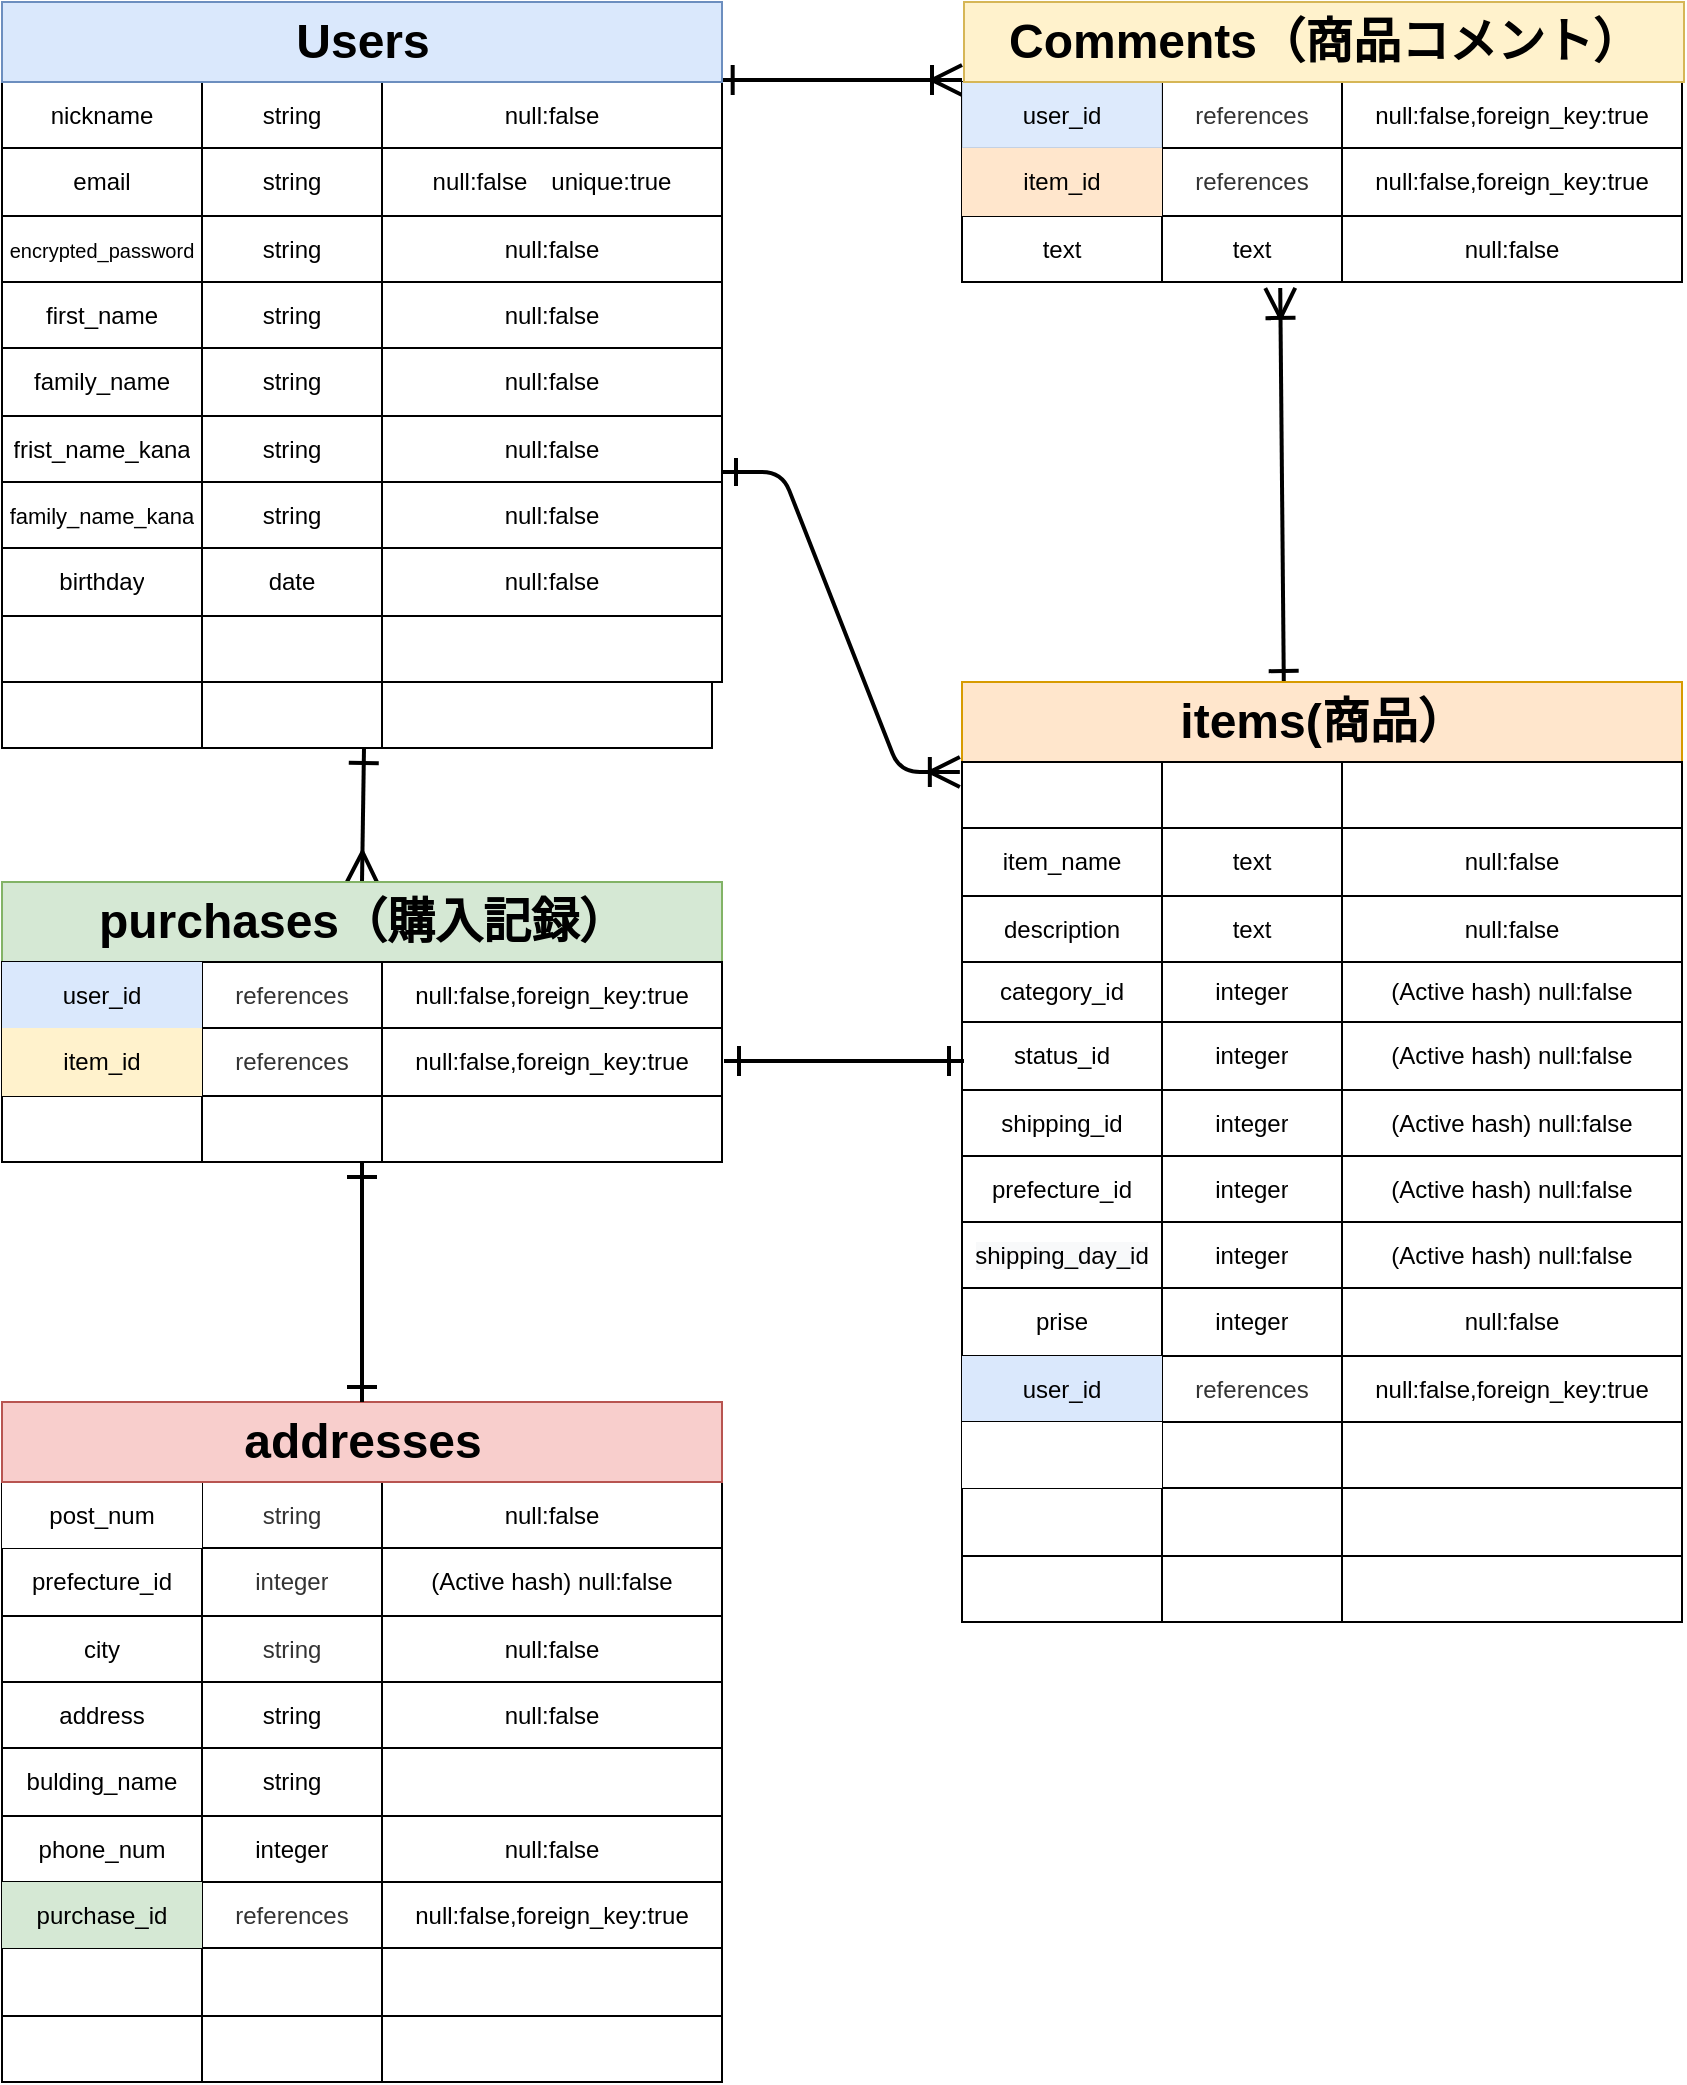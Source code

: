 <mxfile version="14.2.4" type="embed">
    <diagram id="21ZiO3lW2ykVp9BRk3Br" name="ページ1">
        <mxGraphModel dx="968" dy="621" grid="1" gridSize="10" guides="1" tooltips="1" connect="1" arrows="1" fold="1" page="1" pageScale="1" pageWidth="850" pageHeight="1100" math="0" shadow="0">
            <root>
                <mxCell id="0"/>
                <mxCell id="1" parent="0"/>
                <mxCell id="82" value="" style="edgeStyle=entityRelationEdgeStyle;fontSize=12;html=1;endArrow=ERoneToMany;startArrow=ERone;entryX=0;entryY=0.3;entryDx=0;entryDy=0;entryPerimeter=0;endSize=12;startSize=12;startFill=0;exitX=0.994;exitY=0.3;exitDx=0;exitDy=0;exitPerimeter=0;endFill=0;strokeWidth=2;" parent="1" edge="1">
                    <mxGeometry width="100" height="100" relative="1" as="geometry">
                        <mxPoint x="397.84" y="79" as="sourcePoint"/>
                        <mxPoint x="520" y="79" as="targetPoint"/>
                    </mxGeometry>
                </mxCell>
                <mxCell id="83" value="" style="fontSize=12;html=1;endArrow=none;startArrow=none;endSize=10;startSize=10;entryX=0;entryY=0.5;entryDx=0;entryDy=0;strokeColor=none;startFill=0;endFill=0;" parent="1" edge="1">
                    <mxGeometry width="100" height="100" relative="1" as="geometry">
                        <mxPoint x="400" y="585" as="sourcePoint"/>
                        <mxPoint x="520" y="585" as="targetPoint"/>
                    </mxGeometry>
                </mxCell>
                <mxCell id="84" value="" style="edgeStyle=entityRelationEdgeStyle;fontSize=12;html=1;endArrow=ERoneToMany;startSize=11;endSize=12;exitX=1;exitY=0.5;exitDx=0;exitDy=0;strokeWidth=2;startArrow=ERone;startFill=0;entryX=-0.003;entryY=0.152;entryDx=0;entryDy=0;entryPerimeter=0;" parent="1" target="286" edge="1">
                    <mxGeometry width="100" height="100" relative="1" as="geometry">
                        <mxPoint x="400" y="275" as="sourcePoint"/>
                        <mxPoint x="519" y="731" as="targetPoint"/>
                    </mxGeometry>
                </mxCell>
                <mxCell id="86" value="" style="fontSize=12;html=1;endArrow=ERmany;entryX=0.5;entryY=0;entryDx=0;entryDy=0;startSize=12;endSize=12;strokeWidth=2;endFill=0;startArrow=ERone;startFill=0;exitX=0.9;exitY=1;exitDx=0;exitDy=0;exitPerimeter=0;" parent="1" source="441" target="270" edge="1">
                    <mxGeometry width="100" height="100" relative="1" as="geometry">
                        <mxPoint x="170" y="420" as="sourcePoint"/>
                        <mxPoint x="130" y="480" as="targetPoint"/>
                        <Array as="points"/>
                    </mxGeometry>
                </mxCell>
                <mxCell id="88" value="" style="endArrow=ERone;html=1;rounded=0;startArrow=ERoneToMany;startFill=0;endSize=12;startSize=12;strokeWidth=2;exitX=0.442;exitY=1.091;exitDx=0;exitDy=0;exitPerimeter=0;endFill=0;entryX=0.447;entryY=0.05;entryDx=0;entryDy=0;entryPerimeter=0;" parent="1" source="265" target="271" edge="1">
                    <mxGeometry relative="1" as="geometry">
                        <mxPoint x="680" y="200" as="sourcePoint"/>
                        <mxPoint x="680" y="490" as="targetPoint"/>
                    </mxGeometry>
                </mxCell>
                <mxCell id="216" value="" style="shape=table;html=1;whiteSpace=wrap;startSize=0;container=1;collapsible=0;childLayout=tableLayout;" parent="1" vertex="1">
                    <mxGeometry x="40" y="80" width="360" height="100" as="geometry"/>
                </mxCell>
                <mxCell id="217" value="" style="shape=partialRectangle;html=1;whiteSpace=wrap;collapsible=0;dropTarget=0;pointerEvents=0;fillColor=none;top=0;left=0;bottom=0;right=0;points=[[0,0.5],[1,0.5]];portConstraint=eastwest;" parent="216" vertex="1">
                    <mxGeometry width="360" height="33" as="geometry"/>
                </mxCell>
                <mxCell id="218" value="nickname" style="shape=partialRectangle;html=1;whiteSpace=wrap;connectable=0;fillColor=none;top=0;left=0;bottom=0;right=0;overflow=hidden;" parent="217" vertex="1">
                    <mxGeometry width="100" height="33" as="geometry"/>
                </mxCell>
                <mxCell id="219" value="string" style="shape=partialRectangle;html=1;whiteSpace=wrap;connectable=0;fillColor=none;top=0;left=0;bottom=0;right=0;overflow=hidden;" parent="217" vertex="1">
                    <mxGeometry x="100" width="90" height="33" as="geometry"/>
                </mxCell>
                <mxCell id="220" value="null:false" style="shape=partialRectangle;html=1;whiteSpace=wrap;connectable=0;fillColor=none;top=0;left=0;bottom=0;right=0;overflow=hidden;" parent="217" vertex="1">
                    <mxGeometry x="190" width="170" height="33" as="geometry"/>
                </mxCell>
                <mxCell id="221" value="" style="shape=partialRectangle;html=1;whiteSpace=wrap;collapsible=0;dropTarget=0;pointerEvents=0;fillColor=none;top=0;left=0;bottom=0;right=0;points=[[0,0.5],[1,0.5]];portConstraint=eastwest;" parent="216" vertex="1">
                    <mxGeometry y="33" width="360" height="34" as="geometry"/>
                </mxCell>
                <mxCell id="222" value="email" style="shape=partialRectangle;html=1;whiteSpace=wrap;connectable=0;fillColor=none;top=0;left=0;bottom=0;right=0;overflow=hidden;" parent="221" vertex="1">
                    <mxGeometry width="100" height="34" as="geometry"/>
                </mxCell>
                <mxCell id="223" value="string" style="shape=partialRectangle;html=1;whiteSpace=wrap;connectable=0;fillColor=none;top=0;left=0;bottom=0;right=0;overflow=hidden;" parent="221" vertex="1">
                    <mxGeometry x="100" width="90" height="34" as="geometry"/>
                </mxCell>
                <mxCell id="224" value="null:false　unique:true" style="shape=partialRectangle;html=1;whiteSpace=wrap;connectable=0;fillColor=none;top=0;left=0;bottom=0;right=0;overflow=hidden;" parent="221" vertex="1">
                    <mxGeometry x="190" width="170" height="34" as="geometry"/>
                </mxCell>
                <mxCell id="225" value="" style="shape=partialRectangle;html=1;whiteSpace=wrap;collapsible=0;dropTarget=0;pointerEvents=0;fillColor=none;top=0;left=0;bottom=0;right=0;points=[[0,0.5],[1,0.5]];portConstraint=eastwest;" parent="216" vertex="1">
                    <mxGeometry y="67" width="360" height="33" as="geometry"/>
                </mxCell>
                <mxCell id="226" value="&lt;font style=&quot;font-size: 10px&quot;&gt;encrypted_password&lt;/font&gt;" style="shape=partialRectangle;html=1;whiteSpace=wrap;connectable=0;fillColor=none;top=0;left=0;bottom=0;right=0;overflow=hidden;" parent="225" vertex="1">
                    <mxGeometry width="100" height="33" as="geometry"/>
                </mxCell>
                <mxCell id="227" value="string" style="shape=partialRectangle;html=1;whiteSpace=wrap;connectable=0;fillColor=none;top=0;left=0;bottom=0;right=0;overflow=hidden;" parent="225" vertex="1">
                    <mxGeometry x="100" width="90" height="33" as="geometry"/>
                </mxCell>
                <mxCell id="228" value="null:false" style="shape=partialRectangle;html=1;whiteSpace=wrap;connectable=0;fillColor=none;top=0;left=0;bottom=0;right=0;overflow=hidden;" parent="225" vertex="1">
                    <mxGeometry x="190" width="170" height="33" as="geometry"/>
                </mxCell>
                <mxCell id="229" value="" style="shape=table;html=1;whiteSpace=wrap;startSize=0;container=1;collapsible=0;childLayout=tableLayout;" parent="1" vertex="1">
                    <mxGeometry x="40" y="180" width="360" height="100" as="geometry"/>
                </mxCell>
                <mxCell id="230" value="" style="shape=partialRectangle;html=1;whiteSpace=wrap;collapsible=0;dropTarget=0;pointerEvents=0;fillColor=none;top=0;left=0;bottom=0;right=0;points=[[0,0.5],[1,0.5]];portConstraint=eastwest;" parent="229" vertex="1">
                    <mxGeometry width="360" height="33" as="geometry"/>
                </mxCell>
                <mxCell id="231" value="first_name" style="shape=partialRectangle;html=1;whiteSpace=wrap;connectable=0;fillColor=none;top=0;left=0;bottom=0;right=0;overflow=hidden;" parent="230" vertex="1">
                    <mxGeometry width="100" height="33" as="geometry"/>
                </mxCell>
                <mxCell id="232" value="string" style="shape=partialRectangle;html=1;whiteSpace=wrap;connectable=0;fillColor=none;top=0;left=0;bottom=0;right=0;overflow=hidden;" parent="230" vertex="1">
                    <mxGeometry x="100" width="90" height="33" as="geometry"/>
                </mxCell>
                <mxCell id="233" value="&lt;span&gt;null:false&lt;/span&gt;" style="shape=partialRectangle;html=1;whiteSpace=wrap;connectable=0;fillColor=none;top=0;left=0;bottom=0;right=0;overflow=hidden;" parent="230" vertex="1">
                    <mxGeometry x="190" width="170" height="33" as="geometry"/>
                </mxCell>
                <mxCell id="234" value="" style="shape=partialRectangle;html=1;whiteSpace=wrap;collapsible=0;dropTarget=0;pointerEvents=0;fillColor=none;top=0;left=0;bottom=0;right=0;points=[[0,0.5],[1,0.5]];portConstraint=eastwest;" parent="229" vertex="1">
                    <mxGeometry y="33" width="360" height="34" as="geometry"/>
                </mxCell>
                <mxCell id="235" value="family_name" style="shape=partialRectangle;html=1;whiteSpace=wrap;connectable=0;fillColor=none;top=0;left=0;bottom=0;right=0;overflow=hidden;" parent="234" vertex="1">
                    <mxGeometry width="100" height="34" as="geometry"/>
                </mxCell>
                <mxCell id="236" value="string" style="shape=partialRectangle;html=1;whiteSpace=wrap;connectable=0;fillColor=none;top=0;left=0;bottom=0;right=0;overflow=hidden;" parent="234" vertex="1">
                    <mxGeometry x="100" width="90" height="34" as="geometry"/>
                </mxCell>
                <mxCell id="237" value="&lt;span&gt;null:false&lt;/span&gt;" style="shape=partialRectangle;html=1;whiteSpace=wrap;connectable=0;fillColor=none;top=0;left=0;bottom=0;right=0;overflow=hidden;" parent="234" vertex="1">
                    <mxGeometry x="190" width="170" height="34" as="geometry"/>
                </mxCell>
                <mxCell id="238" value="" style="shape=partialRectangle;html=1;whiteSpace=wrap;collapsible=0;dropTarget=0;pointerEvents=0;fillColor=none;top=0;left=0;bottom=0;right=0;points=[[0,0.5],[1,0.5]];portConstraint=eastwest;" parent="229" vertex="1">
                    <mxGeometry y="67" width="360" height="33" as="geometry"/>
                </mxCell>
                <mxCell id="239" value="frist_name_kana" style="shape=partialRectangle;html=1;whiteSpace=wrap;connectable=0;fillColor=none;top=0;left=0;bottom=0;right=0;overflow=hidden;" parent="238" vertex="1">
                    <mxGeometry width="100" height="33" as="geometry"/>
                </mxCell>
                <mxCell id="240" value="&lt;span&gt;string&lt;/span&gt;" style="shape=partialRectangle;html=1;whiteSpace=wrap;connectable=0;fillColor=none;top=0;left=0;bottom=0;right=0;overflow=hidden;" parent="238" vertex="1">
                    <mxGeometry x="100" width="90" height="33" as="geometry"/>
                </mxCell>
                <mxCell id="241" value="&lt;span&gt;null:false&lt;/span&gt;" style="shape=partialRectangle;html=1;whiteSpace=wrap;connectable=0;fillColor=none;top=0;left=0;bottom=0;right=0;overflow=hidden;" parent="238" vertex="1">
                    <mxGeometry x="190" width="170" height="33" as="geometry"/>
                </mxCell>
                <mxCell id="242" value="" style="shape=table;html=1;whiteSpace=wrap;startSize=0;container=1;collapsible=0;childLayout=tableLayout;" parent="1" vertex="1">
                    <mxGeometry x="40" y="280" width="360" height="100" as="geometry"/>
                </mxCell>
                <mxCell id="243" value="" style="shape=partialRectangle;html=1;whiteSpace=wrap;collapsible=0;dropTarget=0;pointerEvents=0;fillColor=none;top=0;left=0;bottom=0;right=0;points=[[0,0.5],[1,0.5]];portConstraint=eastwest;" parent="242" vertex="1">
                    <mxGeometry width="360" height="33" as="geometry"/>
                </mxCell>
                <mxCell id="244" value="&lt;font style=&quot;font-size: 11px&quot;&gt;family_name_kana&lt;/font&gt;" style="shape=partialRectangle;html=1;whiteSpace=wrap;connectable=0;fillColor=none;top=0;left=0;bottom=0;right=0;overflow=hidden;" parent="243" vertex="1">
                    <mxGeometry width="100" height="33" as="geometry"/>
                </mxCell>
                <mxCell id="245" value="&lt;span&gt;string&lt;/span&gt;" style="shape=partialRectangle;html=1;whiteSpace=wrap;connectable=0;fillColor=none;top=0;left=0;bottom=0;right=0;overflow=hidden;" parent="243" vertex="1">
                    <mxGeometry x="100" width="90" height="33" as="geometry"/>
                </mxCell>
                <mxCell id="246" value="&lt;span&gt;null:false&lt;/span&gt;" style="shape=partialRectangle;html=1;whiteSpace=wrap;connectable=0;fillColor=none;top=0;left=0;bottom=0;right=0;overflow=hidden;" parent="243" vertex="1">
                    <mxGeometry x="190" width="170" height="33" as="geometry"/>
                </mxCell>
                <mxCell id="247" value="" style="shape=partialRectangle;html=1;whiteSpace=wrap;collapsible=0;dropTarget=0;pointerEvents=0;fillColor=none;top=0;left=0;bottom=0;right=0;points=[[0,0.5],[1,0.5]];portConstraint=eastwest;" parent="242" vertex="1">
                    <mxGeometry y="33" width="360" height="34" as="geometry"/>
                </mxCell>
                <mxCell id="248" value="birthday" style="shape=partialRectangle;html=1;whiteSpace=wrap;connectable=0;fillColor=none;top=0;left=0;bottom=0;right=0;overflow=hidden;" parent="247" vertex="1">
                    <mxGeometry width="100" height="34" as="geometry"/>
                </mxCell>
                <mxCell id="249" value="date" style="shape=partialRectangle;html=1;whiteSpace=wrap;connectable=0;fillColor=none;top=0;left=0;bottom=0;right=0;overflow=hidden;" parent="247" vertex="1">
                    <mxGeometry x="100" width="90" height="34" as="geometry"/>
                </mxCell>
                <mxCell id="250" value="&lt;span&gt;null:false&lt;/span&gt;" style="shape=partialRectangle;html=1;whiteSpace=wrap;connectable=0;fillColor=none;top=0;left=0;bottom=0;right=0;overflow=hidden;" parent="247" vertex="1">
                    <mxGeometry x="190" width="170" height="34" as="geometry"/>
                </mxCell>
                <mxCell id="251" value="" style="shape=partialRectangle;html=1;whiteSpace=wrap;collapsible=0;dropTarget=0;pointerEvents=0;fillColor=none;top=0;left=0;bottom=0;right=0;points=[[0,0.5],[1,0.5]];portConstraint=eastwest;" parent="242" vertex="1">
                    <mxGeometry y="67" width="360" height="33" as="geometry"/>
                </mxCell>
                <mxCell id="252" value="" style="shape=partialRectangle;html=1;whiteSpace=wrap;connectable=0;fillColor=none;top=0;left=0;bottom=0;right=0;overflow=hidden;" parent="251" vertex="1">
                    <mxGeometry width="100" height="33" as="geometry"/>
                </mxCell>
                <mxCell id="253" value="" style="shape=partialRectangle;html=1;whiteSpace=wrap;connectable=0;fillColor=none;top=0;left=0;bottom=0;right=0;overflow=hidden;" parent="251" vertex="1">
                    <mxGeometry x="100" width="90" height="33" as="geometry"/>
                </mxCell>
                <mxCell id="254" value="" style="shape=partialRectangle;html=1;whiteSpace=wrap;connectable=0;fillColor=none;top=0;left=0;bottom=0;right=0;overflow=hidden;" parent="251" vertex="1">
                    <mxGeometry x="190" width="170" height="33" as="geometry"/>
                </mxCell>
                <mxCell id="255" value="Users" style="text;fillColor=#dae8fc;html=1;fontSize=24;fontStyle=1;verticalAlign=middle;align=center;strokeColor=#6c8ebf;strokeWidth=1;" parent="1" vertex="1">
                    <mxGeometry x="40" y="40" width="360" height="40" as="geometry"/>
                </mxCell>
                <mxCell id="256" value="" style="shape=table;html=1;whiteSpace=wrap;startSize=0;container=1;collapsible=0;childLayout=tableLayout;swimlaneFillColor=#000000;" parent="1" vertex="1">
                    <mxGeometry x="520" y="80" width="360" height="100" as="geometry"/>
                </mxCell>
                <mxCell id="257" value="" style="shape=partialRectangle;html=1;whiteSpace=wrap;collapsible=0;dropTarget=0;pointerEvents=0;fillColor=none;top=0;left=0;bottom=0;right=0;points=[[0,0.5],[1,0.5]];portConstraint=eastwest;" parent="256" vertex="1">
                    <mxGeometry width="360" height="33" as="geometry"/>
                </mxCell>
                <mxCell id="258" value="user_id" style="shape=partialRectangle;html=1;whiteSpace=wrap;connectable=0;top=0;left=0;bottom=0;right=0;overflow=hidden;perimeterSpacing=0;fillColor=#dae8fc;opacity=90;" parent="257" vertex="1">
                    <mxGeometry width="100" height="33" as="geometry"/>
                </mxCell>
                <mxCell id="259" value="&lt;span style=&quot;color: rgb(51 , 51 , 51) ; text-align: left ; background-color: rgb(255 , 255 , 255)&quot;&gt;references&lt;/span&gt;" style="shape=partialRectangle;html=1;whiteSpace=wrap;connectable=0;fillColor=none;top=0;left=0;bottom=0;right=0;overflow=hidden;" parent="257" vertex="1">
                    <mxGeometry x="100" width="90" height="33" as="geometry"/>
                </mxCell>
                <mxCell id="260" value="&lt;span&gt;null:false,foreign_key:true&lt;/span&gt;" style="shape=partialRectangle;html=1;whiteSpace=wrap;connectable=0;fillColor=none;top=0;left=0;bottom=0;right=0;overflow=hidden;" parent="257" vertex="1">
                    <mxGeometry x="190" width="170" height="33" as="geometry"/>
                </mxCell>
                <mxCell id="261" value="" style="shape=partialRectangle;html=1;whiteSpace=wrap;collapsible=0;dropTarget=0;pointerEvents=0;fillColor=none;top=0;left=0;bottom=0;right=0;points=[[0,0.5],[1,0.5]];portConstraint=eastwest;" parent="256" vertex="1">
                    <mxGeometry y="33" width="360" height="34" as="geometry"/>
                </mxCell>
                <mxCell id="262" value="item_id" style="shape=partialRectangle;html=1;whiteSpace=wrap;connectable=0;fillColor=#ffe6cc;top=0;left=0;bottom=0;right=0;overflow=hidden;strokeColor=#d79b00;" parent="261" vertex="1">
                    <mxGeometry width="100" height="34" as="geometry"/>
                </mxCell>
                <mxCell id="263" value="&lt;span style=&quot;color: rgb(51 , 51 , 51) ; text-align: left ; background-color: rgb(255 , 255 , 255)&quot;&gt;references&lt;/span&gt;" style="shape=partialRectangle;html=1;whiteSpace=wrap;connectable=0;fillColor=none;top=0;left=0;bottom=0;right=0;overflow=hidden;" parent="261" vertex="1">
                    <mxGeometry x="100" width="90" height="34" as="geometry"/>
                </mxCell>
                <mxCell id="264" value="&lt;span&gt;null:false,foreign_key:true&lt;/span&gt;" style="shape=partialRectangle;html=1;whiteSpace=wrap;connectable=0;fillColor=none;top=0;left=0;bottom=0;right=0;overflow=hidden;" parent="261" vertex="1">
                    <mxGeometry x="190" width="170" height="34" as="geometry"/>
                </mxCell>
                <mxCell id="265" value="" style="shape=partialRectangle;html=1;whiteSpace=wrap;collapsible=0;dropTarget=0;pointerEvents=0;fillColor=none;top=0;left=0;bottom=0;right=0;points=[[0,0.5],[1,0.5]];portConstraint=eastwest;" parent="256" vertex="1">
                    <mxGeometry y="67" width="360" height="33" as="geometry"/>
                </mxCell>
                <mxCell id="266" value="text" style="shape=partialRectangle;html=1;whiteSpace=wrap;connectable=0;fillColor=none;top=0;left=0;bottom=0;right=0;overflow=hidden;" parent="265" vertex="1">
                    <mxGeometry width="100" height="33" as="geometry"/>
                </mxCell>
                <mxCell id="267" value="text" style="shape=partialRectangle;html=1;whiteSpace=wrap;connectable=0;fillColor=none;top=0;left=0;bottom=0;right=0;overflow=hidden;" parent="265" vertex="1">
                    <mxGeometry x="100" width="90" height="33" as="geometry"/>
                </mxCell>
                <mxCell id="268" value="null:false" style="shape=partialRectangle;html=1;whiteSpace=wrap;connectable=0;fillColor=none;top=0;left=0;bottom=0;right=0;overflow=hidden;" parent="265" vertex="1">
                    <mxGeometry x="190" width="170" height="33" as="geometry"/>
                </mxCell>
                <mxCell id="269" value="Comments（商品コメント）" style="text;fillColor=#fff2cc;html=1;fontSize=24;fontStyle=1;verticalAlign=middle;align=center;strokeColor=#d6b656;strokeWidth=1;" parent="1" vertex="1">
                    <mxGeometry x="521" y="40" width="360" height="40" as="geometry"/>
                </mxCell>
                <mxCell id="270" value="purchases（購入記録）" style="text;fillColor=#d5e8d4;html=1;fontSize=24;fontStyle=1;verticalAlign=middle;align=center;strokeColor=#82b366;strokeWidth=1;" parent="1" vertex="1">
                    <mxGeometry x="40" y="480" width="360" height="40" as="geometry"/>
                </mxCell>
                <mxCell id="271" value="items(商品）" style="text;fillColor=#ffe6cc;html=1;fontSize=24;fontStyle=1;verticalAlign=middle;align=center;strokeColor=#d79b00;strokeWidth=1;" parent="1" vertex="1">
                    <mxGeometry x="520" y="380" width="360" height="40" as="geometry"/>
                </mxCell>
                <mxCell id="272" value="" style="shape=table;html=1;whiteSpace=wrap;startSize=0;container=1;collapsible=0;childLayout=tableLayout;" parent="1" vertex="1">
                    <mxGeometry x="40" y="520" width="360" height="100" as="geometry"/>
                </mxCell>
                <mxCell id="273" value="" style="shape=partialRectangle;html=1;whiteSpace=wrap;collapsible=0;dropTarget=0;pointerEvents=0;fillColor=none;top=0;left=0;bottom=0;right=0;points=[[0,0.5],[1,0.5]];portConstraint=eastwest;" parent="272" vertex="1">
                    <mxGeometry width="360" height="33" as="geometry"/>
                </mxCell>
                <mxCell id="274" value="user_id" style="shape=partialRectangle;html=1;whiteSpace=wrap;connectable=0;fillColor=#dae8fc;top=0;left=0;bottom=0;right=0;overflow=hidden;strokeColor=#6c8ebf;" parent="273" vertex="1">
                    <mxGeometry width="100" height="33" as="geometry"/>
                </mxCell>
                <mxCell id="275" value="&lt;span style=&quot;color: rgb(51 , 51 , 51) ; text-align: left ; background-color: rgb(255 , 255 , 255)&quot;&gt;references&lt;/span&gt;" style="shape=partialRectangle;html=1;whiteSpace=wrap;connectable=0;fillColor=none;top=0;left=0;bottom=0;right=0;overflow=hidden;" parent="273" vertex="1">
                    <mxGeometry x="100" width="90" height="33" as="geometry"/>
                </mxCell>
                <mxCell id="276" value="null:false,foreign_key:true" style="shape=partialRectangle;html=1;whiteSpace=wrap;connectable=0;fillColor=none;top=0;left=0;bottom=0;right=0;overflow=hidden;" parent="273" vertex="1">
                    <mxGeometry x="190" width="170" height="33" as="geometry"/>
                </mxCell>
                <mxCell id="277" value="" style="shape=partialRectangle;html=1;whiteSpace=wrap;collapsible=0;dropTarget=0;pointerEvents=0;fillColor=none;top=0;left=0;bottom=0;right=0;points=[[0,0.5],[1,0.5]];portConstraint=eastwest;" parent="272" vertex="1">
                    <mxGeometry y="33" width="360" height="34" as="geometry"/>
                </mxCell>
                <mxCell id="278" value="item_id" style="shape=partialRectangle;html=1;whiteSpace=wrap;connectable=0;fillColor=#fff2cc;top=0;left=0;bottom=0;right=0;overflow=hidden;strokeColor=#d6b656;" parent="277" vertex="1">
                    <mxGeometry width="100" height="34" as="geometry"/>
                </mxCell>
                <mxCell id="279" value="&lt;span style=&quot;color: rgb(51 , 51 , 51) ; text-align: left ; background-color: rgb(255 , 255 , 255)&quot;&gt;references&lt;/span&gt;" style="shape=partialRectangle;html=1;whiteSpace=wrap;connectable=0;fillColor=none;top=0;left=0;bottom=0;right=0;overflow=hidden;" parent="277" vertex="1">
                    <mxGeometry x="100" width="90" height="34" as="geometry"/>
                </mxCell>
                <mxCell id="280" value="&lt;span&gt;null:false,foreign_key:true&lt;/span&gt;" style="shape=partialRectangle;html=1;whiteSpace=wrap;connectable=0;fillColor=none;top=0;left=0;bottom=0;right=0;overflow=hidden;" parent="277" vertex="1">
                    <mxGeometry x="190" width="170" height="34" as="geometry"/>
                </mxCell>
                <mxCell id="281" value="" style="shape=partialRectangle;html=1;whiteSpace=wrap;collapsible=0;dropTarget=0;pointerEvents=0;fillColor=none;top=0;left=0;bottom=0;right=0;points=[[0,0.5],[1,0.5]];portConstraint=eastwest;" parent="272" vertex="1">
                    <mxGeometry y="67" width="360" height="33" as="geometry"/>
                </mxCell>
                <mxCell id="282" value="" style="shape=partialRectangle;html=1;whiteSpace=wrap;connectable=0;fillColor=none;top=0;left=0;bottom=0;right=0;overflow=hidden;" parent="281" vertex="1">
                    <mxGeometry width="100" height="33" as="geometry"/>
                </mxCell>
                <mxCell id="283" value="" style="shape=partialRectangle;html=1;whiteSpace=wrap;connectable=0;fillColor=none;top=0;left=0;bottom=0;right=0;overflow=hidden;" parent="281" vertex="1">
                    <mxGeometry x="100" width="90" height="33" as="geometry"/>
                </mxCell>
                <mxCell id="284" value="" style="shape=partialRectangle;html=1;whiteSpace=wrap;connectable=0;fillColor=none;top=0;left=0;bottom=0;right=0;overflow=hidden;" parent="281" vertex="1">
                    <mxGeometry x="190" width="170" height="33" as="geometry"/>
                </mxCell>
                <mxCell id="285" value="" style="shape=table;html=1;whiteSpace=wrap;startSize=0;container=1;collapsible=0;childLayout=tableLayout;" parent="1" vertex="1">
                    <mxGeometry x="520" y="420" width="360" height="100" as="geometry"/>
                </mxCell>
                <mxCell id="286" value="" style="shape=partialRectangle;html=1;whiteSpace=wrap;collapsible=0;dropTarget=0;pointerEvents=0;fillColor=none;top=0;left=0;bottom=0;right=0;points=[[0,0.5],[1,0.5]];portConstraint=eastwest;" parent="285" vertex="1">
                    <mxGeometry width="360" height="33" as="geometry"/>
                </mxCell>
                <mxCell id="287" value="" style="shape=partialRectangle;html=1;whiteSpace=wrap;connectable=0;fillColor=none;top=0;left=0;bottom=0;right=0;overflow=hidden;" parent="286" vertex="1">
                    <mxGeometry width="100" height="33" as="geometry"/>
                </mxCell>
                <mxCell id="288" value="" style="shape=partialRectangle;html=1;whiteSpace=wrap;connectable=0;fillColor=none;top=0;left=0;bottom=0;right=0;overflow=hidden;" parent="286" vertex="1">
                    <mxGeometry x="100" width="90" height="33" as="geometry"/>
                </mxCell>
                <mxCell id="289" value="&lt;div style=&quot;font-family: &amp;#34;menlo&amp;#34; , &amp;#34;monaco&amp;#34; , &amp;#34;courier new&amp;#34; , monospace ; line-height: 18px&quot;&gt;&lt;br&gt;&lt;/div&gt;" style="shape=partialRectangle;html=1;whiteSpace=wrap;connectable=0;fillColor=none;top=0;left=0;bottom=0;right=0;overflow=hidden;" parent="286" vertex="1">
                    <mxGeometry x="190" width="170" height="33" as="geometry"/>
                </mxCell>
                <mxCell id="290" value="" style="shape=partialRectangle;html=1;whiteSpace=wrap;collapsible=0;dropTarget=0;pointerEvents=0;fillColor=none;top=0;left=0;bottom=0;right=0;points=[[0,0.5],[1,0.5]];portConstraint=eastwest;" parent="285" vertex="1">
                    <mxGeometry y="33" width="360" height="34" as="geometry"/>
                </mxCell>
                <mxCell id="291" value="item_name" style="shape=partialRectangle;html=1;whiteSpace=wrap;connectable=0;fillColor=none;top=0;left=0;bottom=0;right=0;overflow=hidden;" parent="290" vertex="1">
                    <mxGeometry width="100" height="34" as="geometry"/>
                </mxCell>
                <mxCell id="292" value="&lt;span&gt;text&lt;/span&gt;" style="shape=partialRectangle;html=1;whiteSpace=wrap;connectable=0;fillColor=none;top=0;left=0;bottom=0;right=0;overflow=hidden;" parent="290" vertex="1">
                    <mxGeometry x="100" width="90" height="34" as="geometry"/>
                </mxCell>
                <mxCell id="293" value="null:false" style="shape=partialRectangle;html=1;whiteSpace=wrap;connectable=0;fillColor=none;top=0;left=0;bottom=0;right=0;overflow=hidden;" parent="290" vertex="1">
                    <mxGeometry x="190" width="170" height="34" as="geometry"/>
                </mxCell>
                <mxCell id="294" value="" style="shape=partialRectangle;html=1;whiteSpace=wrap;collapsible=0;dropTarget=0;pointerEvents=0;fillColor=none;top=0;left=0;bottom=0;right=0;points=[[0,0.5],[1,0.5]];portConstraint=eastwest;" parent="285" vertex="1">
                    <mxGeometry y="67" width="360" height="33" as="geometry"/>
                </mxCell>
                <mxCell id="295" value="description" style="shape=partialRectangle;html=1;whiteSpace=wrap;connectable=0;fillColor=none;top=0;left=0;bottom=0;right=0;overflow=hidden;fontSize=12;" parent="294" vertex="1">
                    <mxGeometry width="100" height="33" as="geometry"/>
                </mxCell>
                <mxCell id="296" value="text" style="shape=partialRectangle;html=1;whiteSpace=wrap;connectable=0;fillColor=none;top=0;left=0;bottom=0;right=0;overflow=hidden;" parent="294" vertex="1">
                    <mxGeometry x="100" width="90" height="33" as="geometry"/>
                </mxCell>
                <mxCell id="297" value="null:false" style="shape=partialRectangle;html=1;whiteSpace=wrap;connectable=0;fillColor=none;top=0;left=0;bottom=0;right=0;overflow=hidden;" parent="294" vertex="1">
                    <mxGeometry x="190" width="170" height="33" as="geometry"/>
                </mxCell>
                <mxCell id="298" value="" style="shape=table;html=1;whiteSpace=wrap;startSize=0;container=1;collapsible=0;childLayout=tableLayout;" parent="1" vertex="1">
                    <mxGeometry x="40" y="880" width="360" height="100" as="geometry"/>
                </mxCell>
                <mxCell id="299" value="" style="shape=partialRectangle;html=1;whiteSpace=wrap;collapsible=0;dropTarget=0;pointerEvents=0;fillColor=none;top=0;left=0;bottom=0;right=0;points=[[0,0.5],[1,0.5]];portConstraint=eastwest;" parent="298" vertex="1">
                    <mxGeometry width="360" height="33" as="geometry"/>
                </mxCell>
                <mxCell id="300" value="address" style="shape=partialRectangle;html=1;whiteSpace=wrap;connectable=0;fillColor=none;top=0;left=0;bottom=0;right=0;overflow=hidden;" parent="299" vertex="1">
                    <mxGeometry width="100" height="33" as="geometry"/>
                </mxCell>
                <mxCell id="301" value="string" style="shape=partialRectangle;html=1;whiteSpace=wrap;connectable=0;fillColor=none;top=0;left=0;bottom=0;right=0;overflow=hidden;" parent="299" vertex="1">
                    <mxGeometry x="100" width="90" height="33" as="geometry"/>
                </mxCell>
                <mxCell id="302" value="&lt;span&gt;null:false&lt;/span&gt;" style="shape=partialRectangle;html=1;whiteSpace=wrap;connectable=0;fillColor=none;top=0;left=0;bottom=0;right=0;overflow=hidden;" parent="299" vertex="1">
                    <mxGeometry x="190" width="170" height="33" as="geometry"/>
                </mxCell>
                <mxCell id="303" value="" style="shape=partialRectangle;html=1;whiteSpace=wrap;collapsible=0;dropTarget=0;pointerEvents=0;fillColor=none;top=0;left=0;bottom=0;right=0;points=[[0,0.5],[1,0.5]];portConstraint=eastwest;" parent="298" vertex="1">
                    <mxGeometry y="33" width="360" height="34" as="geometry"/>
                </mxCell>
                <mxCell id="304" value="bulding_name" style="shape=partialRectangle;html=1;whiteSpace=wrap;connectable=0;fillColor=none;top=0;left=0;bottom=0;right=0;overflow=hidden;" parent="303" vertex="1">
                    <mxGeometry width="100" height="34" as="geometry"/>
                </mxCell>
                <mxCell id="305" value="&lt;span&gt;string&lt;/span&gt;" style="shape=partialRectangle;html=1;whiteSpace=wrap;connectable=0;fillColor=none;top=0;left=0;bottom=0;right=0;overflow=hidden;" parent="303" vertex="1">
                    <mxGeometry x="100" width="90" height="34" as="geometry"/>
                </mxCell>
                <mxCell id="306" value="" style="shape=partialRectangle;html=1;whiteSpace=wrap;connectable=0;fillColor=none;top=0;left=0;bottom=0;right=0;overflow=hidden;" parent="303" vertex="1">
                    <mxGeometry x="190" width="170" height="34" as="geometry"/>
                </mxCell>
                <mxCell id="307" value="" style="shape=partialRectangle;html=1;whiteSpace=wrap;collapsible=0;dropTarget=0;pointerEvents=0;fillColor=none;top=0;left=0;bottom=0;right=0;points=[[0,0.5],[1,0.5]];portConstraint=eastwest;" parent="298" vertex="1">
                    <mxGeometry y="67" width="360" height="33" as="geometry"/>
                </mxCell>
                <mxCell id="308" value="phone_num" style="shape=partialRectangle;html=1;whiteSpace=wrap;connectable=0;fillColor=none;top=0;left=0;bottom=0;right=0;overflow=hidden;" parent="307" vertex="1">
                    <mxGeometry width="100" height="33" as="geometry"/>
                </mxCell>
                <mxCell id="309" value="&lt;span&gt;integer&lt;/span&gt;" style="shape=partialRectangle;html=1;whiteSpace=wrap;connectable=0;fillColor=none;top=0;left=0;bottom=0;right=0;overflow=hidden;" parent="307" vertex="1">
                    <mxGeometry x="100" width="90" height="33" as="geometry"/>
                </mxCell>
                <mxCell id="310" value="&lt;span&gt;null:false&lt;/span&gt;" style="shape=partialRectangle;html=1;whiteSpace=wrap;connectable=0;fillColor=none;top=0;left=0;bottom=0;right=0;overflow=hidden;" parent="307" vertex="1">
                    <mxGeometry x="190" width="170" height="33" as="geometry"/>
                </mxCell>
                <mxCell id="324" value="" style="shape=table;html=1;whiteSpace=wrap;startSize=0;container=1;collapsible=0;childLayout=tableLayout;" parent="1" vertex="1">
                    <mxGeometry x="520" y="520" width="360" height="130" as="geometry"/>
                </mxCell>
                <mxCell id="325" value="" style="shape=partialRectangle;html=1;whiteSpace=wrap;collapsible=0;dropTarget=0;pointerEvents=0;fillColor=none;top=0;left=0;bottom=0;right=0;points=[[0,0.5],[1,0.5]];portConstraint=eastwest;" parent="324" vertex="1">
                    <mxGeometry width="360" height="30" as="geometry"/>
                </mxCell>
                <mxCell id="326" value="category_id" style="shape=partialRectangle;html=1;whiteSpace=wrap;connectable=0;fillColor=none;top=0;left=0;bottom=0;right=0;overflow=hidden;" parent="325" vertex="1">
                    <mxGeometry width="100" height="30" as="geometry"/>
                </mxCell>
                <mxCell id="327" value="integer" style="shape=partialRectangle;html=1;whiteSpace=wrap;connectable=0;fillColor=none;top=0;left=0;bottom=0;right=0;overflow=hidden;" parent="325" vertex="1">
                    <mxGeometry x="100" width="90" height="30" as="geometry"/>
                </mxCell>
                <mxCell id="328" value="(Active hash)&amp;nbsp;null:false" style="shape=partialRectangle;html=1;whiteSpace=wrap;connectable=0;fillColor=none;top=0;left=0;bottom=0;right=0;overflow=hidden;" parent="325" vertex="1">
                    <mxGeometry x="190" width="170" height="30" as="geometry"/>
                </mxCell>
                <mxCell id="329" value="" style="shape=partialRectangle;html=1;whiteSpace=wrap;collapsible=0;dropTarget=0;pointerEvents=0;fillColor=none;top=0;left=0;bottom=0;right=0;points=[[0,0.5],[1,0.5]];portConstraint=eastwest;" parent="324" vertex="1">
                    <mxGeometry y="30" width="360" height="34" as="geometry"/>
                </mxCell>
                <mxCell id="330" value="status_id" style="shape=partialRectangle;html=1;whiteSpace=wrap;connectable=0;fillColor=none;top=0;left=0;bottom=0;right=0;overflow=hidden;" parent="329" vertex="1">
                    <mxGeometry width="100" height="34" as="geometry"/>
                </mxCell>
                <mxCell id="331" value="&lt;span&gt;integer&lt;/span&gt;" style="shape=partialRectangle;html=1;whiteSpace=wrap;connectable=0;fillColor=none;top=0;left=0;bottom=0;right=0;overflow=hidden;" parent="329" vertex="1">
                    <mxGeometry x="100" width="90" height="34" as="geometry"/>
                </mxCell>
                <mxCell id="332" value="(Active hash)&amp;nbsp;null:false" style="shape=partialRectangle;html=1;whiteSpace=wrap;connectable=0;fillColor=none;top=0;left=0;bottom=0;right=0;overflow=hidden;" parent="329" vertex="1">
                    <mxGeometry x="190" width="170" height="34" as="geometry"/>
                </mxCell>
                <mxCell id="403" value="" style="shape=partialRectangle;html=1;whiteSpace=wrap;collapsible=0;dropTarget=0;pointerEvents=0;fillColor=none;top=0;left=0;bottom=0;right=0;points=[[0,0.5],[1,0.5]];portConstraint=eastwest;" parent="324" vertex="1">
                    <mxGeometry y="64" width="360" height="33" as="geometry"/>
                </mxCell>
                <mxCell id="404" value="shipping_id" style="shape=partialRectangle;html=1;whiteSpace=wrap;connectable=0;fillColor=none;top=0;left=0;bottom=0;right=0;overflow=hidden;" parent="403" vertex="1">
                    <mxGeometry width="100" height="33" as="geometry"/>
                </mxCell>
                <mxCell id="405" value="&lt;span&gt;integer&lt;/span&gt;" style="shape=partialRectangle;html=1;whiteSpace=wrap;connectable=0;fillColor=none;top=0;left=0;bottom=0;right=0;overflow=hidden;" parent="403" vertex="1">
                    <mxGeometry x="100" width="90" height="33" as="geometry"/>
                </mxCell>
                <mxCell id="406" value="(Active hash)&amp;nbsp;null:false" style="shape=partialRectangle;html=1;whiteSpace=wrap;connectable=0;fillColor=none;top=0;left=0;bottom=0;right=0;overflow=hidden;" parent="403" vertex="1">
                    <mxGeometry x="190" width="170" height="33" as="geometry"/>
                </mxCell>
                <mxCell id="333" value="" style="shape=partialRectangle;html=1;whiteSpace=wrap;collapsible=0;dropTarget=0;pointerEvents=0;fillColor=none;top=0;left=0;bottom=0;right=0;points=[[0,0.5],[1,0.5]];portConstraint=eastwest;" parent="324" vertex="1">
                    <mxGeometry y="97" width="360" height="33" as="geometry"/>
                </mxCell>
                <mxCell id="334" value="&lt;span&gt;prefecture_id&lt;/span&gt;" style="shape=partialRectangle;html=1;whiteSpace=wrap;connectable=0;fillColor=none;top=0;left=0;bottom=0;right=0;overflow=hidden;" parent="333" vertex="1">
                    <mxGeometry width="100" height="33" as="geometry"/>
                </mxCell>
                <mxCell id="335" value="&lt;span&gt;integer&lt;/span&gt;" style="shape=partialRectangle;html=1;whiteSpace=wrap;connectable=0;fillColor=none;top=0;left=0;bottom=0;right=0;overflow=hidden;" parent="333" vertex="1">
                    <mxGeometry x="100" width="90" height="33" as="geometry"/>
                </mxCell>
                <mxCell id="336" value="(Active hash)&amp;nbsp;null:false" style="shape=partialRectangle;html=1;whiteSpace=wrap;connectable=0;fillColor=none;top=0;left=0;bottom=0;right=0;overflow=hidden;" parent="333" vertex="1">
                    <mxGeometry x="190" width="170" height="33" as="geometry"/>
                </mxCell>
                <mxCell id="337" value="" style="shape=table;html=1;whiteSpace=wrap;startSize=0;container=1;collapsible=0;childLayout=tableLayout;" parent="1" vertex="1">
                    <mxGeometry x="520" y="650" width="360" height="100" as="geometry"/>
                </mxCell>
                <mxCell id="338" value="" style="shape=partialRectangle;html=1;whiteSpace=wrap;collapsible=0;dropTarget=0;pointerEvents=0;fillColor=none;top=0;left=0;bottom=0;right=0;points=[[0,0.5],[1,0.5]];portConstraint=eastwest;" parent="337" vertex="1">
                    <mxGeometry width="360" height="33" as="geometry"/>
                </mxCell>
                <mxCell id="339" value="&lt;span style=&quot;color: rgb(0 , 0 , 0) ; font-family: &amp;#34;helvetica&amp;#34; ; font-size: 12px ; font-style: normal ; font-weight: 400 ; letter-spacing: normal ; text-align: center ; text-indent: 0px ; text-transform: none ; word-spacing: 0px ; background-color: rgb(248 , 249 , 250) ; display: inline ; float: none&quot;&gt;shipping_day_id&lt;/span&gt;" style="shape=partialRectangle;html=1;whiteSpace=wrap;connectable=0;fillColor=none;top=0;left=0;bottom=0;right=0;overflow=hidden;" parent="338" vertex="1">
                    <mxGeometry width="100" height="33" as="geometry"/>
                </mxCell>
                <mxCell id="340" value="&lt;span&gt;integer&lt;/span&gt;" style="shape=partialRectangle;html=1;whiteSpace=wrap;connectable=0;fillColor=none;top=0;left=0;bottom=0;right=0;overflow=hidden;" parent="338" vertex="1">
                    <mxGeometry x="100" width="90" height="33" as="geometry"/>
                </mxCell>
                <mxCell id="341" value="(Active hash)&amp;nbsp;null:false" style="shape=partialRectangle;html=1;whiteSpace=wrap;connectable=0;fillColor=none;top=0;left=0;bottom=0;right=0;overflow=hidden;" parent="338" vertex="1">
                    <mxGeometry x="190" width="170" height="33" as="geometry"/>
                </mxCell>
                <mxCell id="342" value="" style="shape=partialRectangle;html=1;whiteSpace=wrap;collapsible=0;dropTarget=0;pointerEvents=0;fillColor=none;top=0;left=0;bottom=0;right=0;points=[[0,0.5],[1,0.5]];portConstraint=eastwest;" parent="337" vertex="1">
                    <mxGeometry y="33" width="360" height="34" as="geometry"/>
                </mxCell>
                <mxCell id="343" value="&lt;span&gt;prise&lt;/span&gt;" style="shape=partialRectangle;html=1;whiteSpace=wrap;connectable=0;fillColor=none;top=0;left=0;bottom=0;right=0;overflow=hidden;" parent="342" vertex="1">
                    <mxGeometry width="100" height="34" as="geometry"/>
                </mxCell>
                <mxCell id="344" value="integer" style="shape=partialRectangle;html=1;whiteSpace=wrap;connectable=0;fillColor=none;top=0;left=0;bottom=0;right=0;overflow=hidden;" parent="342" vertex="1">
                    <mxGeometry x="100" width="90" height="34" as="geometry"/>
                </mxCell>
                <mxCell id="345" value="null:false" style="shape=partialRectangle;html=1;whiteSpace=wrap;connectable=0;fillColor=none;top=0;left=0;bottom=0;right=0;overflow=hidden;" parent="342" vertex="1">
                    <mxGeometry x="190" width="170" height="34" as="geometry"/>
                </mxCell>
                <mxCell id="346" value="" style="shape=partialRectangle;html=1;whiteSpace=wrap;collapsible=0;dropTarget=0;pointerEvents=0;fillColor=none;top=0;left=0;bottom=0;right=0;points=[[0,0.5],[1,0.5]];portConstraint=eastwest;" parent="337" vertex="1">
                    <mxGeometry y="67" width="360" height="33" as="geometry"/>
                </mxCell>
                <mxCell id="347" value="user_id" style="shape=partialRectangle;html=1;whiteSpace=wrap;connectable=0;fillColor=#dae8fc;top=0;left=0;bottom=0;right=0;overflow=hidden;strokeColor=#6c8ebf;" parent="346" vertex="1">
                    <mxGeometry width="100" height="33" as="geometry"/>
                </mxCell>
                <mxCell id="348" value="&lt;span style=&quot;color: rgb(51 , 51 , 51) ; text-align: left ; background-color: rgb(255 , 255 , 255)&quot;&gt;references&lt;/span&gt;" style="shape=partialRectangle;html=1;whiteSpace=wrap;connectable=0;fillColor=none;top=0;left=0;bottom=0;right=0;overflow=hidden;" parent="346" vertex="1">
                    <mxGeometry x="100" width="90" height="33" as="geometry"/>
                </mxCell>
                <mxCell id="349" value="&lt;span&gt;null:false,foreign_key:true&lt;/span&gt;" style="shape=partialRectangle;html=1;whiteSpace=wrap;connectable=0;fillColor=none;top=0;left=0;bottom=0;right=0;overflow=hidden;" parent="346" vertex="1">
                    <mxGeometry x="190" width="170" height="33" as="geometry"/>
                </mxCell>
                <mxCell id="376" value="" style="shape=table;html=1;whiteSpace=wrap;startSize=0;container=1;collapsible=0;childLayout=tableLayout;" parent="1" vertex="1">
                    <mxGeometry x="520" y="750" width="360" height="100" as="geometry"/>
                </mxCell>
                <mxCell id="377" value="" style="shape=partialRectangle;html=1;whiteSpace=wrap;collapsible=0;dropTarget=0;pointerEvents=0;fillColor=none;top=0;left=0;bottom=0;right=0;points=[[0,0.5],[1,0.5]];portConstraint=eastwest;" parent="376" vertex="1">
                    <mxGeometry width="360" height="33" as="geometry"/>
                </mxCell>
                <mxCell id="378" value="" style="shape=partialRectangle;html=1;whiteSpace=wrap;connectable=0;top=0;left=0;bottom=0;right=0;overflow=hidden;fillColor=#FFFFFF;perimeterSpacing=1;" parent="377" vertex="1">
                    <mxGeometry width="100" height="33" as="geometry"/>
                </mxCell>
                <mxCell id="379" value="" style="shape=partialRectangle;html=1;whiteSpace=wrap;connectable=0;fillColor=none;top=0;left=0;bottom=0;right=0;overflow=hidden;" parent="377" vertex="1">
                    <mxGeometry x="100" width="90" height="33" as="geometry"/>
                </mxCell>
                <mxCell id="380" value="" style="shape=partialRectangle;html=1;whiteSpace=wrap;connectable=0;fillColor=none;top=0;left=0;bottom=0;right=0;overflow=hidden;" parent="377" vertex="1">
                    <mxGeometry x="190" width="170" height="33" as="geometry"/>
                </mxCell>
                <mxCell id="381" value="" style="shape=partialRectangle;html=1;whiteSpace=wrap;collapsible=0;dropTarget=0;pointerEvents=0;fillColor=none;top=0;left=0;bottom=0;right=0;points=[[0,0.5],[1,0.5]];portConstraint=eastwest;" parent="376" vertex="1">
                    <mxGeometry y="33" width="360" height="34" as="geometry"/>
                </mxCell>
                <mxCell id="382" value="" style="shape=partialRectangle;html=1;whiteSpace=wrap;connectable=0;fillColor=none;top=0;left=0;bottom=0;right=0;overflow=hidden;" parent="381" vertex="1">
                    <mxGeometry width="100" height="34" as="geometry"/>
                </mxCell>
                <mxCell id="383" value="" style="shape=partialRectangle;html=1;whiteSpace=wrap;connectable=0;fillColor=none;top=0;left=0;bottom=0;right=0;overflow=hidden;" parent="381" vertex="1">
                    <mxGeometry x="100" width="90" height="34" as="geometry"/>
                </mxCell>
                <mxCell id="384" value="" style="shape=partialRectangle;html=1;whiteSpace=wrap;connectable=0;fillColor=none;top=0;left=0;bottom=0;right=0;overflow=hidden;" parent="381" vertex="1">
                    <mxGeometry x="190" width="170" height="34" as="geometry"/>
                </mxCell>
                <mxCell id="385" value="" style="shape=partialRectangle;html=1;whiteSpace=wrap;collapsible=0;dropTarget=0;pointerEvents=0;fillColor=none;top=0;left=0;bottom=0;right=0;points=[[0,0.5],[1,0.5]];portConstraint=eastwest;" parent="376" vertex="1">
                    <mxGeometry y="67" width="360" height="33" as="geometry"/>
                </mxCell>
                <mxCell id="386" value="" style="shape=partialRectangle;html=1;whiteSpace=wrap;connectable=0;fillColor=none;top=0;left=0;bottom=0;right=0;overflow=hidden;" parent="385" vertex="1">
                    <mxGeometry width="100" height="33" as="geometry"/>
                </mxCell>
                <mxCell id="387" value="" style="shape=partialRectangle;html=1;whiteSpace=wrap;connectable=0;fillColor=none;top=0;left=0;bottom=0;right=0;overflow=hidden;" parent="385" vertex="1">
                    <mxGeometry x="100" width="90" height="33" as="geometry"/>
                </mxCell>
                <mxCell id="388" value="" style="shape=partialRectangle;html=1;whiteSpace=wrap;connectable=0;fillColor=none;top=0;left=0;bottom=0;right=0;overflow=hidden;" parent="385" vertex="1">
                    <mxGeometry x="190" width="170" height="33" as="geometry"/>
                </mxCell>
                <mxCell id="390" value="" style="shape=table;html=1;whiteSpace=wrap;startSize=0;container=1;collapsible=0;childLayout=tableLayout;" parent="1" vertex="1">
                    <mxGeometry x="40" y="780" width="360" height="100" as="geometry"/>
                </mxCell>
                <mxCell id="391" value="" style="shape=partialRectangle;html=1;whiteSpace=wrap;collapsible=0;dropTarget=0;pointerEvents=0;fillColor=none;top=0;left=0;bottom=0;right=0;points=[[0,0.5],[1,0.5]];portConstraint=eastwest;" parent="390" vertex="1">
                    <mxGeometry width="360" height="33" as="geometry"/>
                </mxCell>
                <mxCell id="392" value="post_num" style="shape=partialRectangle;html=1;whiteSpace=wrap;connectable=0;top=0;left=0;bottom=0;right=0;overflow=hidden;strokeColor=#d79b00;fillColor=#FFFFFF;" parent="391" vertex="1">
                    <mxGeometry width="100" height="33" as="geometry"/>
                </mxCell>
                <mxCell id="393" value="&lt;span style=&quot;color: rgb(51 , 51 , 51) ; text-align: left ; background-color: rgb(255 , 255 , 255)&quot;&gt;string&lt;/span&gt;" style="shape=partialRectangle;html=1;whiteSpace=wrap;connectable=0;fillColor=none;top=0;left=0;bottom=0;right=0;overflow=hidden;" parent="391" vertex="1">
                    <mxGeometry x="100" width="90" height="33" as="geometry"/>
                </mxCell>
                <mxCell id="394" value="&lt;span&gt;null:false&lt;/span&gt;" style="shape=partialRectangle;html=1;whiteSpace=wrap;connectable=0;fillColor=none;top=0;left=0;bottom=0;right=0;overflow=hidden;" parent="391" vertex="1">
                    <mxGeometry x="190" width="170" height="33" as="geometry"/>
                </mxCell>
                <mxCell id="395" value="" style="shape=partialRectangle;html=1;whiteSpace=wrap;collapsible=0;dropTarget=0;pointerEvents=0;fillColor=none;top=0;left=0;bottom=0;right=0;points=[[0,0.5],[1,0.5]];portConstraint=eastwest;" parent="390" vertex="1">
                    <mxGeometry y="33" width="360" height="34" as="geometry"/>
                </mxCell>
                <mxCell id="396" value="prefecture_id" style="shape=partialRectangle;html=1;whiteSpace=wrap;connectable=0;fillColor=none;top=0;left=0;bottom=0;right=0;overflow=hidden;" parent="395" vertex="1">
                    <mxGeometry width="100" height="34" as="geometry"/>
                </mxCell>
                <mxCell id="397" value="&lt;span style=&quot;color: rgb(51 , 51 , 51) ; text-align: left ; background-color: rgb(255 , 255 , 255)&quot;&gt;integer&lt;/span&gt;" style="shape=partialRectangle;html=1;whiteSpace=wrap;connectable=0;fillColor=none;top=0;left=0;bottom=0;right=0;overflow=hidden;" parent="395" vertex="1">
                    <mxGeometry x="100" width="90" height="34" as="geometry"/>
                </mxCell>
                <mxCell id="398" value="&lt;div style=&quot;text-align: left&quot;&gt;&lt;span style=&quot;text-align: center&quot;&gt;(Active hash)&amp;nbsp;&lt;/span&gt;&lt;span style=&quot;text-align: center&quot;&gt;null:false&lt;/span&gt;&lt;br&gt;&lt;/div&gt;" style="shape=partialRectangle;html=1;whiteSpace=wrap;connectable=0;fillColor=none;top=0;left=0;bottom=0;right=0;overflow=hidden;" parent="395" vertex="1">
                    <mxGeometry x="190" width="170" height="34" as="geometry"/>
                </mxCell>
                <mxCell id="399" value="" style="shape=partialRectangle;html=1;whiteSpace=wrap;collapsible=0;dropTarget=0;pointerEvents=0;fillColor=none;top=0;left=0;bottom=0;right=0;points=[[0,0.5],[1,0.5]];portConstraint=eastwest;" parent="390" vertex="1">
                    <mxGeometry y="67" width="360" height="33" as="geometry"/>
                </mxCell>
                <mxCell id="400" value="city" style="shape=partialRectangle;html=1;whiteSpace=wrap;connectable=0;fillColor=none;top=0;left=0;bottom=0;right=0;overflow=hidden;" parent="399" vertex="1">
                    <mxGeometry width="100" height="33" as="geometry"/>
                </mxCell>
                <mxCell id="401" value="&lt;span style=&quot;color: rgb(51 , 51 , 51) ; text-align: left ; background-color: rgb(255 , 255 , 255)&quot;&gt;string&lt;/span&gt;" style="shape=partialRectangle;html=1;whiteSpace=wrap;connectable=0;fillColor=none;top=0;left=0;bottom=0;right=0;overflow=hidden;" parent="399" vertex="1">
                    <mxGeometry x="100" width="90" height="33" as="geometry"/>
                </mxCell>
                <mxCell id="402" value="null:false" style="shape=partialRectangle;html=1;whiteSpace=wrap;connectable=0;fillColor=none;top=0;left=0;bottom=0;right=0;overflow=hidden;" parent="399" vertex="1">
                    <mxGeometry x="190" width="170" height="33" as="geometry"/>
                </mxCell>
                <mxCell id="408" value="addresses" style="text;fillColor=#f8cecc;html=1;fontSize=24;fontStyle=1;verticalAlign=middle;align=center;strokeColor=#b85450;strokeWidth=1;" parent="1" vertex="1">
                    <mxGeometry x="40" y="740" width="360" height="40" as="geometry"/>
                </mxCell>
                <mxCell id="409" value="" style="endArrow=ERone;html=1;rounded=0;strokeWidth=2;fontSize=12;startArrow=ERone;startFill=0;endFill=0;endSize=12;startSize=12;" parent="1" edge="1">
                    <mxGeometry relative="1" as="geometry">
                        <mxPoint x="401" y="569.5" as="sourcePoint"/>
                        <mxPoint x="521" y="569.5" as="targetPoint"/>
                    </mxGeometry>
                </mxCell>
                <mxCell id="413" value="" style="endArrow=ERone;html=1;rounded=0;strokeColor=#000000;strokeWidth=2;fontSize=12;entryX=0.5;entryY=0;entryDx=0;entryDy=0;startArrow=ERone;startFill=0;endFill=0;endSize=12;startSize=12;" parent="1" source="281" target="408" edge="1">
                    <mxGeometry relative="1" as="geometry">
                        <mxPoint x="130" y="684.5" as="sourcePoint"/>
                        <mxPoint x="290" y="684.5" as="targetPoint"/>
                    </mxGeometry>
                </mxCell>
                <mxCell id="427" value="" style="shape=table;html=1;whiteSpace=wrap;startSize=0;container=1;collapsible=0;childLayout=tableLayout;" parent="1" vertex="1">
                    <mxGeometry x="40" y="980" width="360" height="100" as="geometry"/>
                </mxCell>
                <mxCell id="428" value="" style="shape=partialRectangle;html=1;whiteSpace=wrap;collapsible=0;dropTarget=0;pointerEvents=0;fillColor=none;top=0;left=0;bottom=0;right=0;points=[[0,0.5],[1,0.5]];portConstraint=eastwest;" parent="427" vertex="1">
                    <mxGeometry width="360" height="33" as="geometry"/>
                </mxCell>
                <mxCell id="429" value="purchase_id" style="shape=partialRectangle;html=1;whiteSpace=wrap;connectable=0;fillColor=#d5e8d4;top=0;left=0;bottom=0;right=0;overflow=hidden;strokeColor=#82b366;" parent="428" vertex="1">
                    <mxGeometry width="100" height="33" as="geometry"/>
                </mxCell>
                <mxCell id="430" value="&lt;span style=&quot;color: rgb(51 , 51 , 51) ; text-align: left ; background-color: rgb(255 , 255 , 255)&quot;&gt;references&lt;/span&gt;" style="shape=partialRectangle;html=1;whiteSpace=wrap;connectable=0;fillColor=none;top=0;left=0;bottom=0;right=0;overflow=hidden;" parent="428" vertex="1">
                    <mxGeometry x="100" width="90" height="33" as="geometry"/>
                </mxCell>
                <mxCell id="431" value="&lt;span&gt;null:false,foreign_key:true&lt;/span&gt;" style="shape=partialRectangle;html=1;whiteSpace=wrap;connectable=0;fillColor=none;top=0;left=0;bottom=0;right=0;overflow=hidden;" parent="428" vertex="1">
                    <mxGeometry x="190" width="170" height="33" as="geometry"/>
                </mxCell>
                <mxCell id="432" value="" style="shape=partialRectangle;html=1;whiteSpace=wrap;collapsible=0;dropTarget=0;pointerEvents=0;fillColor=none;top=0;left=0;bottom=0;right=0;points=[[0,0.5],[1,0.5]];portConstraint=eastwest;" parent="427" vertex="1">
                    <mxGeometry y="33" width="360" height="34" as="geometry"/>
                </mxCell>
                <mxCell id="433" value="" style="shape=partialRectangle;html=1;whiteSpace=wrap;connectable=0;fillColor=none;top=0;left=0;bottom=0;right=0;overflow=hidden;" parent="432" vertex="1">
                    <mxGeometry width="100" height="34" as="geometry"/>
                </mxCell>
                <mxCell id="434" value="" style="shape=partialRectangle;html=1;whiteSpace=wrap;connectable=0;fillColor=none;top=0;left=0;bottom=0;right=0;overflow=hidden;" parent="432" vertex="1">
                    <mxGeometry x="100" width="90" height="34" as="geometry"/>
                </mxCell>
                <mxCell id="435" value="" style="shape=partialRectangle;html=1;whiteSpace=wrap;connectable=0;fillColor=none;top=0;left=0;bottom=0;right=0;overflow=hidden;" parent="432" vertex="1">
                    <mxGeometry x="190" width="170" height="34" as="geometry"/>
                </mxCell>
                <mxCell id="436" value="" style="shape=partialRectangle;html=1;whiteSpace=wrap;collapsible=0;dropTarget=0;pointerEvents=0;fillColor=none;top=0;left=0;bottom=0;right=0;points=[[0,0.5],[1,0.5]];portConstraint=eastwest;" parent="427" vertex="1">
                    <mxGeometry y="67" width="360" height="33" as="geometry"/>
                </mxCell>
                <mxCell id="437" value="" style="shape=partialRectangle;html=1;whiteSpace=wrap;connectable=0;fillColor=none;top=0;left=0;bottom=0;right=0;overflow=hidden;" parent="436" vertex="1">
                    <mxGeometry width="100" height="33" as="geometry"/>
                </mxCell>
                <mxCell id="438" value="" style="shape=partialRectangle;html=1;whiteSpace=wrap;connectable=0;fillColor=none;top=0;left=0;bottom=0;right=0;overflow=hidden;" parent="436" vertex="1">
                    <mxGeometry x="100" width="90" height="33" as="geometry"/>
                </mxCell>
                <mxCell id="439" value="" style="shape=partialRectangle;html=1;whiteSpace=wrap;connectable=0;fillColor=none;top=0;left=0;bottom=0;right=0;overflow=hidden;" parent="436" vertex="1">
                    <mxGeometry x="190" width="170" height="33" as="geometry"/>
                </mxCell>
                <mxCell id="440" value="" style="whiteSpace=wrap;html=1;align=center;strokeColor=#000000;strokeWidth=1;fillColor=none;gradientColor=none;fontSize=12;" parent="1" vertex="1">
                    <mxGeometry x="40" y="380" width="100" height="33" as="geometry"/>
                </mxCell>
                <mxCell id="441" value="" style="whiteSpace=wrap;html=1;align=center;strokeColor=#000000;strokeWidth=1;fillColor=none;gradientColor=none;fontSize=12;" parent="1" vertex="1">
                    <mxGeometry x="140" y="380" width="90" height="33" as="geometry"/>
                </mxCell>
                <mxCell id="442" value="" style="whiteSpace=wrap;html=1;align=center;strokeColor=#000000;strokeWidth=1;fillColor=none;gradientColor=none;fontSize=12;" parent="1" vertex="1">
                    <mxGeometry x="230" y="380" width="165" height="33" as="geometry"/>
                </mxCell>
            </root>
        </mxGraphModel>
    </diagram>
</mxfile>